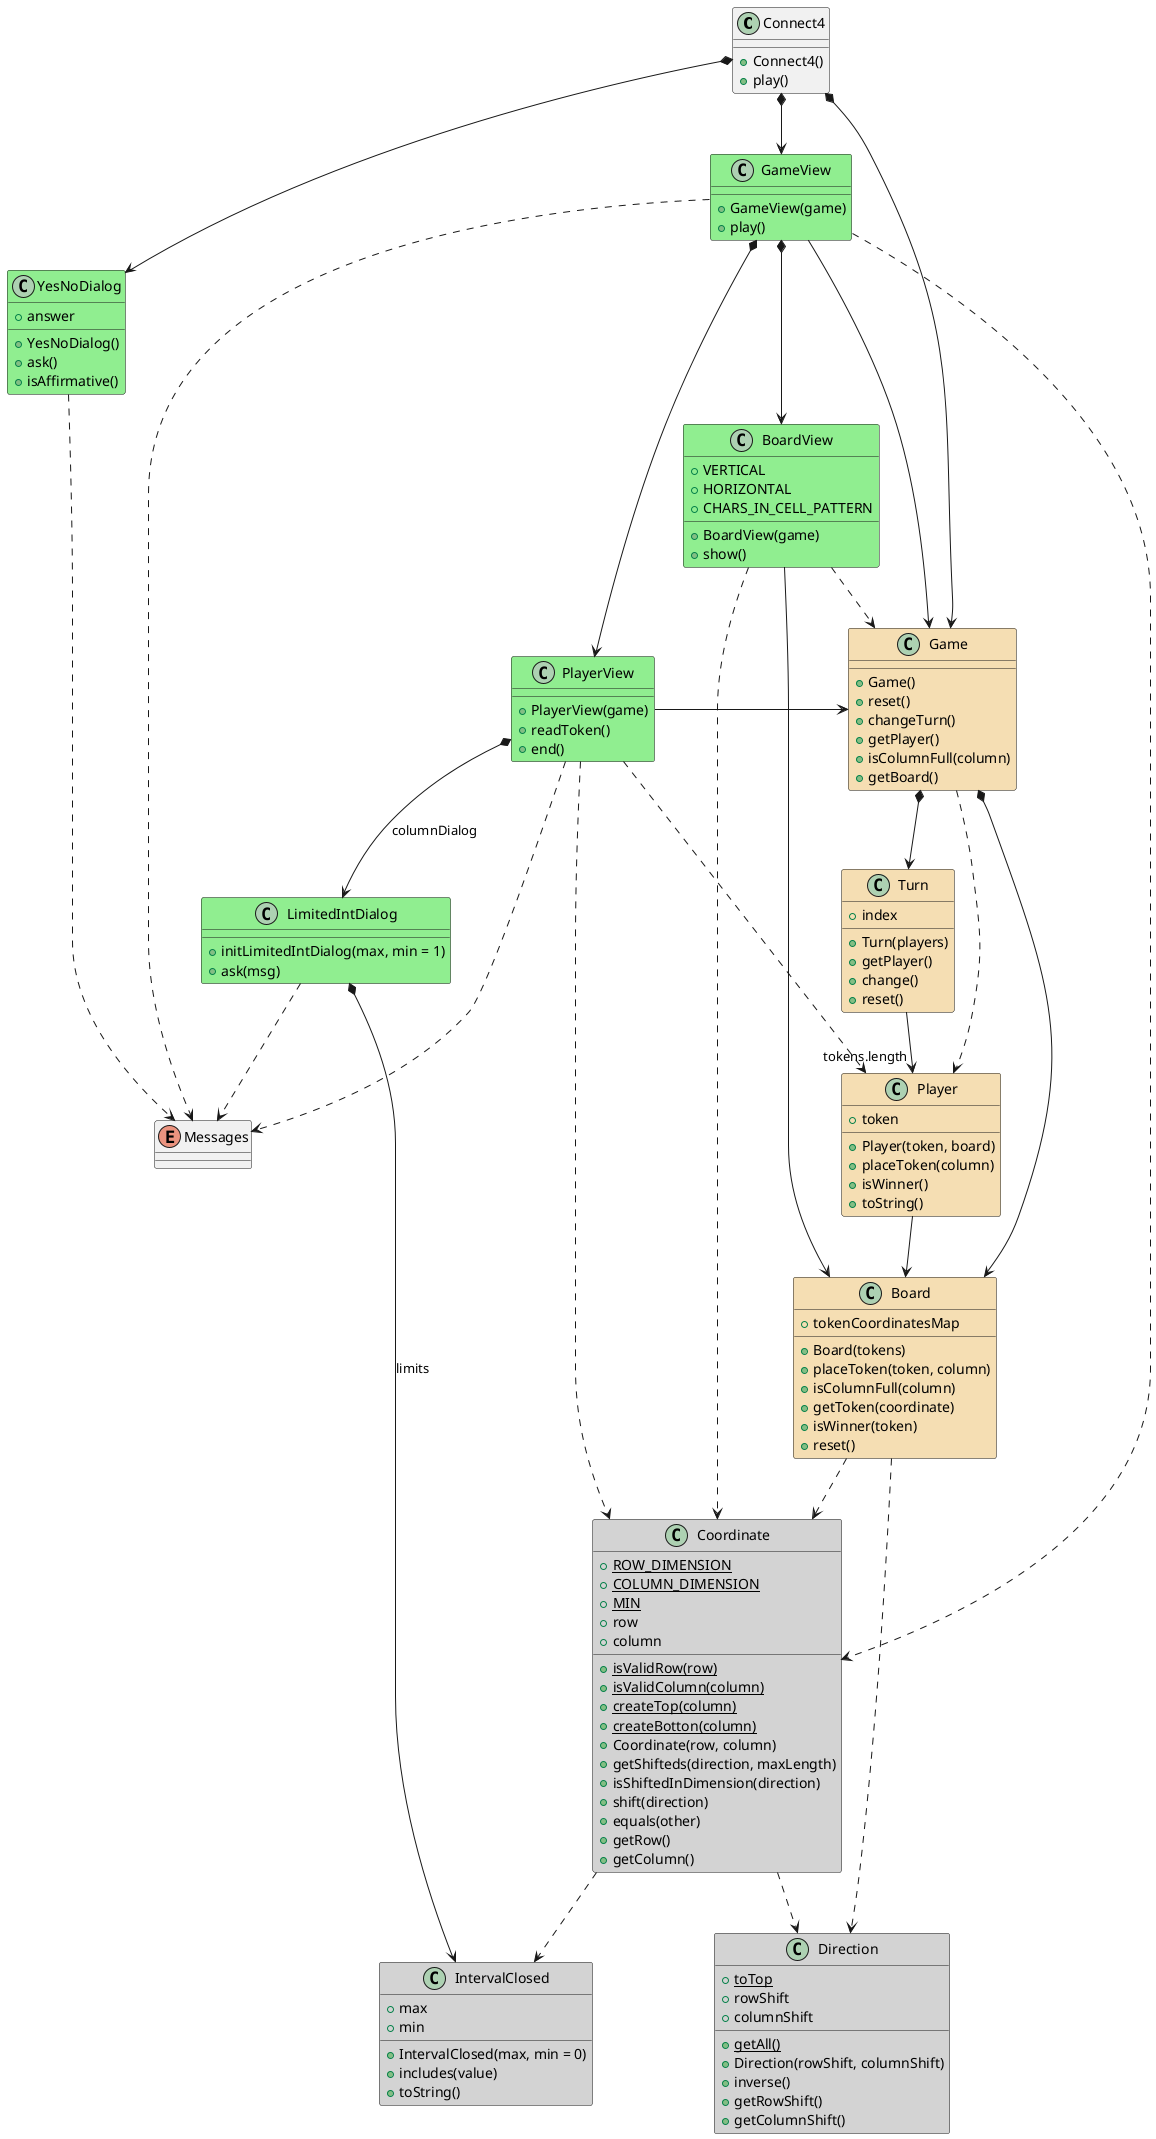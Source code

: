 @startuml analysis

class Connect4 {

    + Connect4()
    + play()
}
Connect4 *-down-> Game
Connect4 *-down-> GameView
Connect4 *-down-> YesNoDialog

class YesNoDialog #LightGreen {          
    + answer    

    + YesNoDialog()
    + ask()
    + isAffirmative()
}
YesNoDialog ..> Messages

class GameView #LightGreen {
    + GameView(game)
    + play()
}
GameView -right-> Game
GameView *-down-> PlayerView
GameView *-down-> BoardView
GameView ..> Messages
GameView ..> Coordinate

class PlayerView #LightGreen {
    + PlayerView(game)
    + readToken()
    + end()
}
PlayerView -right-> Game
PlayerView ..> Player
PlayerView *-down-> LimitedIntDialog : columnDialog
PlayerView ..> Messages
PlayerView ..> Coordinate

class BoardView #LightGreen {
    + VERTICAL
    + HORIZONTAL
    + CHARS_IN_CELL_PATTERN

    + BoardView(game)
    + show()
}
BoardView --> Board
BoardView ..> Game
BoardView ..> Coordinate

class Game #Wheat{  

    + Game()
    + reset()   
    + changeTurn()
    + getPlayer()    
    + isColumnFull(column)     
    + getBoard()            
}
Game *-down-> Turn
Game *-down-> Board
Game ..> Player

class Turn #Wheat{
    + index

    + Turn(players)  
    + getPlayer()  
    + change()   
    + reset() 
}
Turn --> "tokens.length" Player

class Player #Wheat{
    + token

    + Player(token, board)
    + placeToken(column)
    + isWinner()
    + toString()
}
Player --> Board

class Board #Wheat{
    + tokenCoordinatesMap
    
    + Board(tokens)
    + placeToken(token, column)
    + isColumnFull(column)
    + getToken(coordinate) 
    + isWinner(token)  
    + reset()    
}
Board ..> Coordinate
Board ..> Direction

class Direction #LightGray{
    + {static} toTop
    + rowShift
    + columnShift

    + {static} getAll()
    + Direction(rowShift, columnShift)
    + inverse()
    + getRowShift()
    + getColumnShift()
}

class Coordinate #LightGray{
    + {static} ROW_DIMENSION
    + {static} COLUMN_DIMENSION
    + {static} MIN
    + row
    + column 

    + {static} isValidRow(row)
    + {static} isValidColumn(column)
    + {static} createTop(column)
    + {static} createBotton(column)
    + Coordinate(row, column)
    + getShifteds(direction, maxLength)
    + isShiftedInDimension(direction)
    + shift(direction)
    + equals(other)   
    + getRow()
    + getColumn()
}
Coordinate ..> Direction
Coordinate ..> IntervalClosed


enum Messages

class LimitedIntDialog #LightGreen {    
    + initLimitedIntDialog(max, min = 1) 
    + ask(msg)
}
LimitedIntDialog *-down-> IntervalClosed : limits
LimitedIntDialog ..> Messages

class IntervalClosed #LightGray{
    + max
    + min

    + IntervalClosed(max, min = 0)
    + includes(value)
    + toString()
}

@enduml